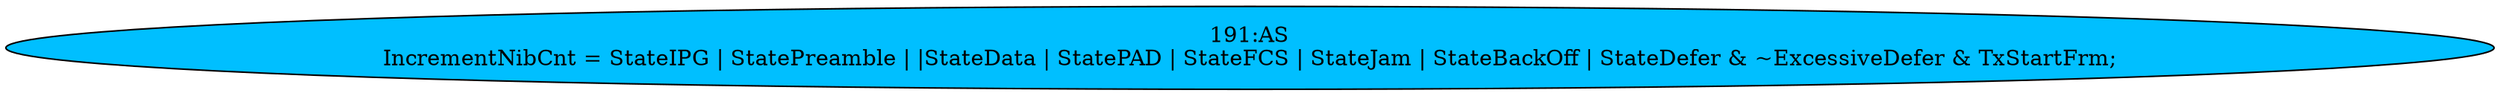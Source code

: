 strict digraph "" {
	node [label="\N"];
	"191:AS"	 [ast="<pyverilog.vparser.ast.Assign object at 0x7f469f2f1dd0>",
		def_var="['IncrementNibCnt']",
		fillcolor=deepskyblue,
		label="191:AS
IncrementNibCnt = StateIPG | StatePreamble | |StateData | StatePAD | StateFCS | StateJam | StateBackOff | StateDefer & ~ExcessiveDefer & \
TxStartFrm;",
		statements="[]",
		style=filled,
		typ=Assign,
		use_var="['StateIPG', 'StatePreamble', 'StateData', 'StatePAD', 'StateFCS', 'StateJam', 'StateBackOff', 'StateDefer', 'ExcessiveDefer', '\
TxStartFrm']"];
}
